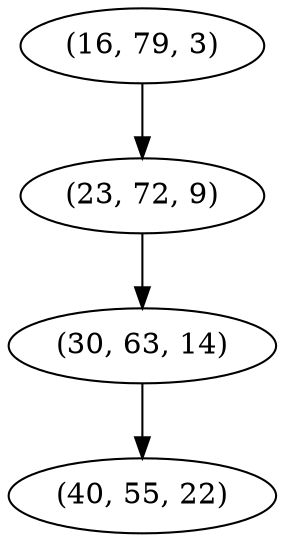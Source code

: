 digraph tree {
    "(16, 79, 3)";
    "(23, 72, 9)";
    "(30, 63, 14)";
    "(40, 55, 22)";
    "(16, 79, 3)" -> "(23, 72, 9)";
    "(23, 72, 9)" -> "(30, 63, 14)";
    "(30, 63, 14)" -> "(40, 55, 22)";
}
